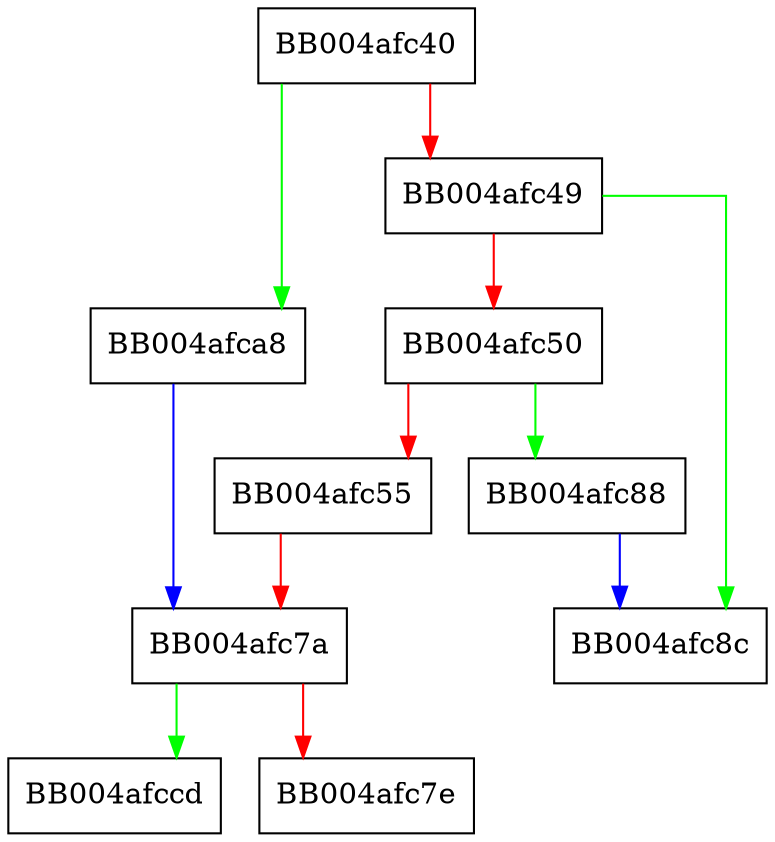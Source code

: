 digraph ossl_quic_get_net_write_desired {
  node [shape="box"];
  graph [splines=ortho];
  BB004afc40 -> BB004afca8 [color="green"];
  BB004afc40 -> BB004afc49 [color="red"];
  BB004afc49 -> BB004afc8c [color="green"];
  BB004afc49 -> BB004afc50 [color="red"];
  BB004afc50 -> BB004afc88 [color="green"];
  BB004afc50 -> BB004afc55 [color="red"];
  BB004afc55 -> BB004afc7a [color="red"];
  BB004afc7a -> BB004afccd [color="green"];
  BB004afc7a -> BB004afc7e [color="red"];
  BB004afc88 -> BB004afc8c [color="blue"];
  BB004afca8 -> BB004afc7a [color="blue"];
}